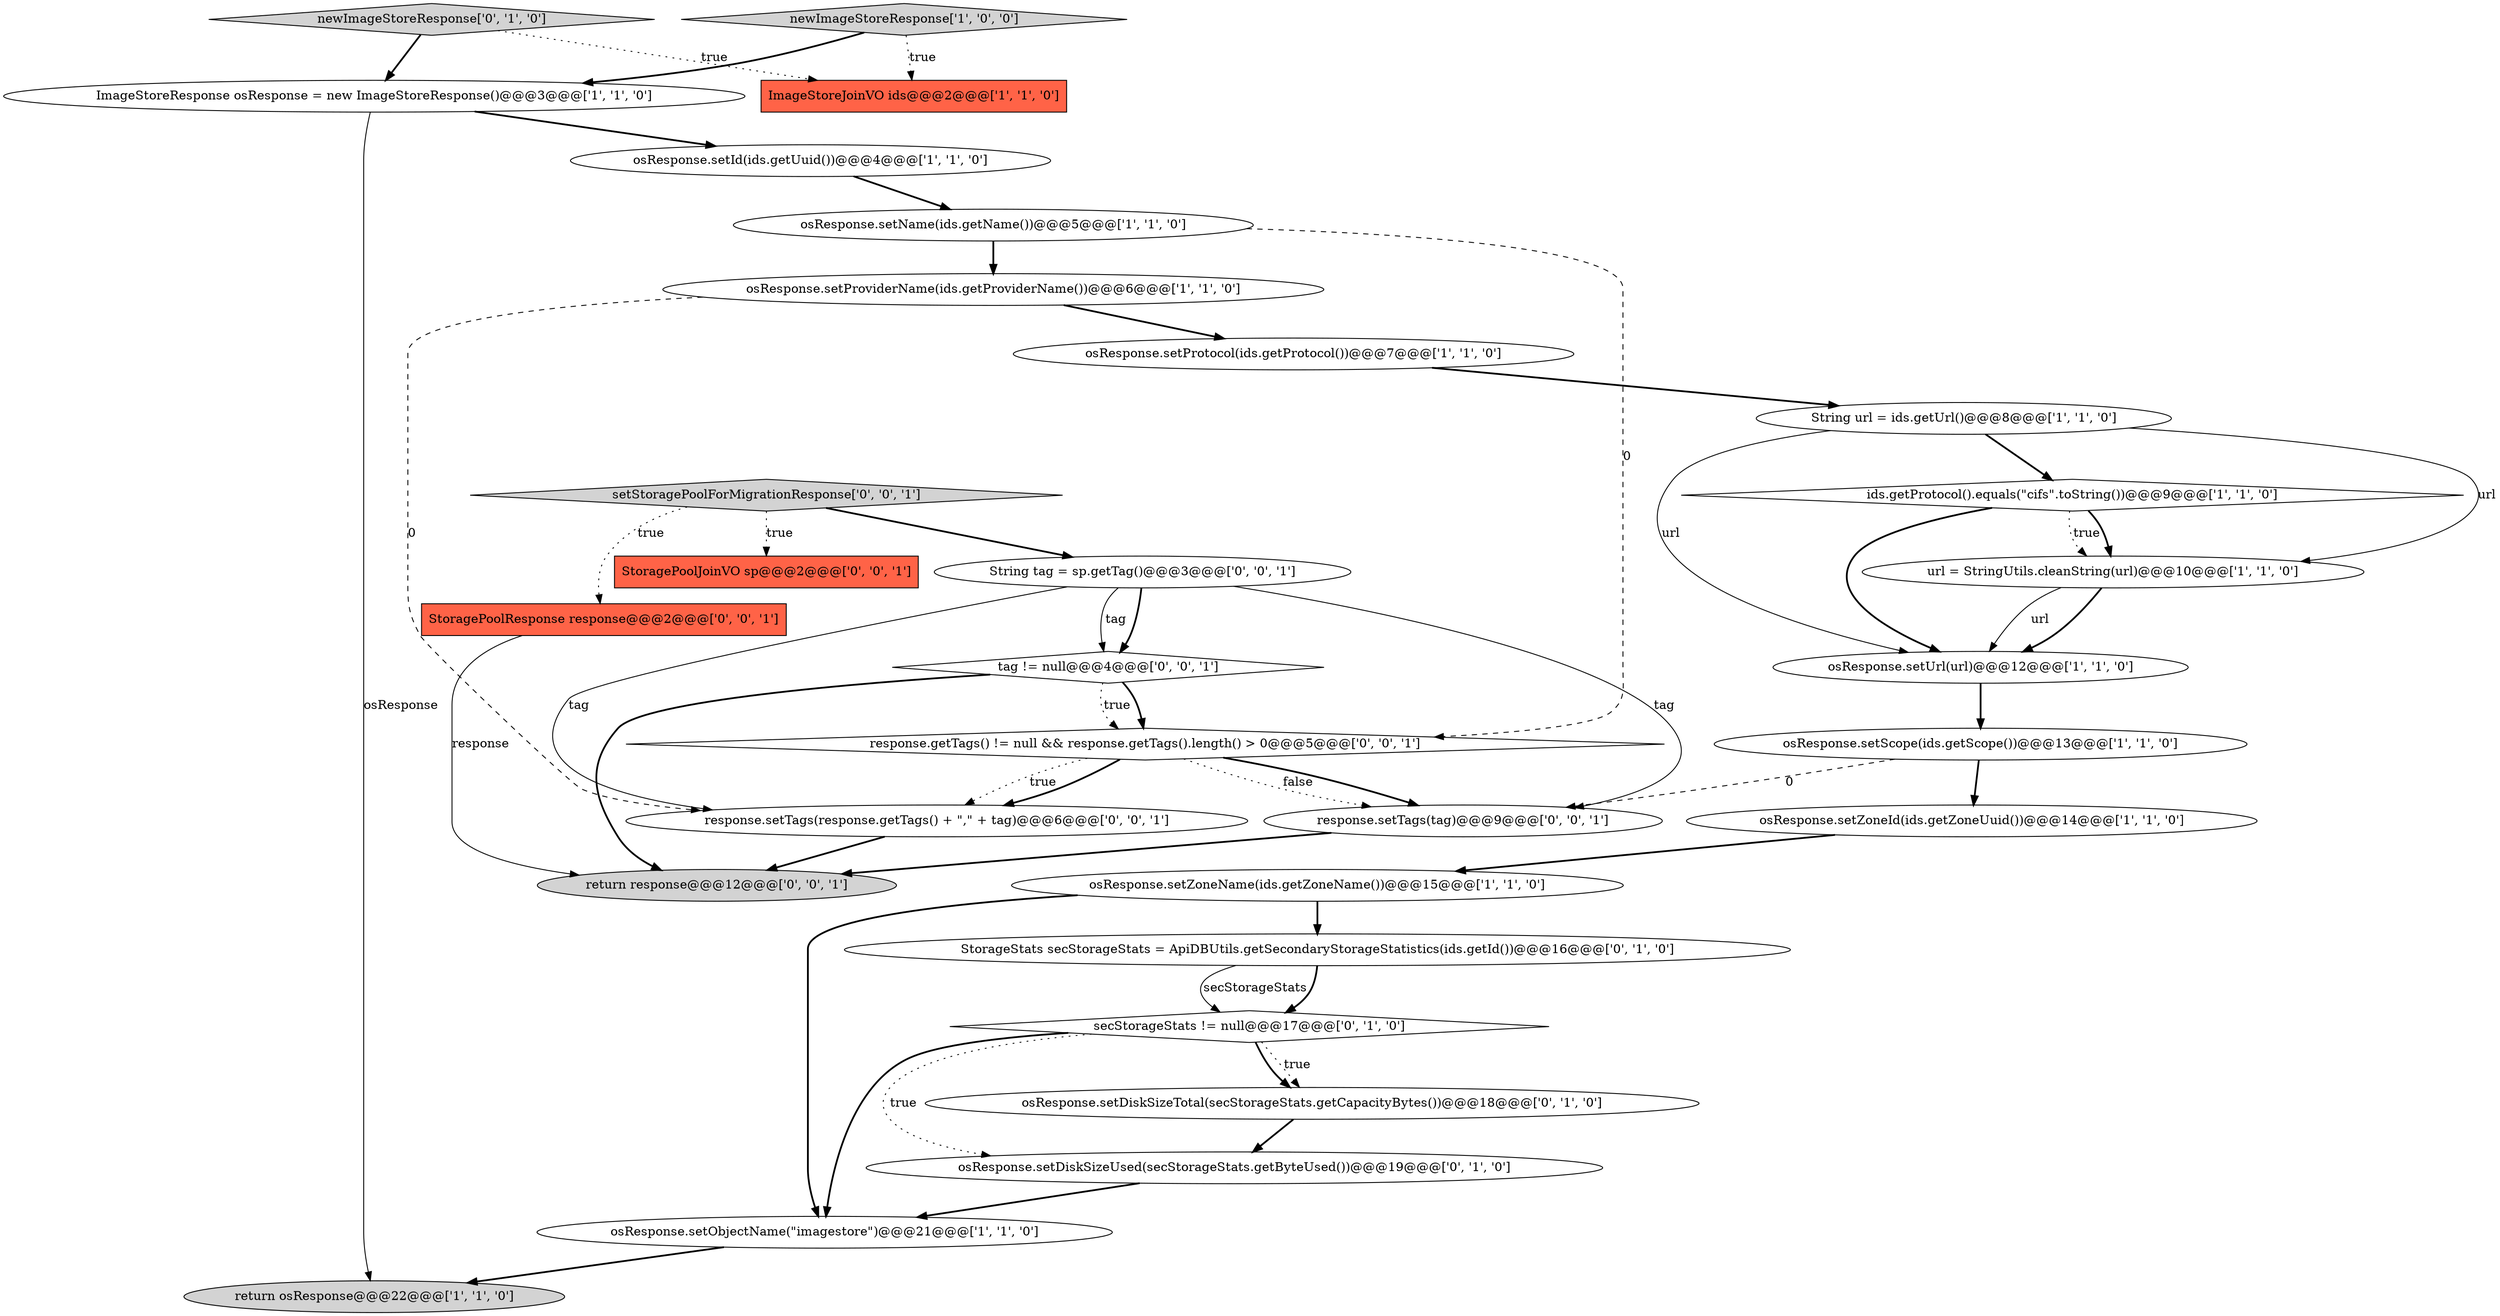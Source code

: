 digraph {
17 [style = filled, label = "newImageStoreResponse['0', '1', '0']", fillcolor = lightgray, shape = diamond image = "AAA0AAABBB2BBB"];
26 [style = filled, label = "StoragePoolJoinVO sp@@@2@@@['0', '0', '1']", fillcolor = tomato, shape = box image = "AAA0AAABBB3BBB"];
23 [style = filled, label = "response.setTags(response.getTags() + \",\" + tag)@@@6@@@['0', '0', '1']", fillcolor = white, shape = ellipse image = "AAA0AAABBB3BBB"];
3 [style = filled, label = "ImageStoreResponse osResponse = new ImageStoreResponse()@@@3@@@['1', '1', '0']", fillcolor = white, shape = ellipse image = "AAA0AAABBB1BBB"];
21 [style = filled, label = "setStoragePoolForMigrationResponse['0', '0', '1']", fillcolor = lightgray, shape = diamond image = "AAA0AAABBB3BBB"];
27 [style = filled, label = "String tag = sp.getTag()@@@3@@@['0', '0', '1']", fillcolor = white, shape = ellipse image = "AAA0AAABBB3BBB"];
28 [style = filled, label = "tag != null@@@4@@@['0', '0', '1']", fillcolor = white, shape = diamond image = "AAA0AAABBB3BBB"];
16 [style = filled, label = "secStorageStats != null@@@17@@@['0', '1', '0']", fillcolor = white, shape = diamond image = "AAA1AAABBB2BBB"];
25 [style = filled, label = "response.setTags(tag)@@@9@@@['0', '0', '1']", fillcolor = white, shape = ellipse image = "AAA0AAABBB3BBB"];
11 [style = filled, label = "osResponse.setObjectName(\"imagestore\")@@@21@@@['1', '1', '0']", fillcolor = white, shape = ellipse image = "AAA0AAABBB1BBB"];
12 [style = filled, label = "newImageStoreResponse['1', '0', '0']", fillcolor = lightgray, shape = diamond image = "AAA0AAABBB1BBB"];
14 [style = filled, label = "osResponse.setName(ids.getName())@@@5@@@['1', '1', '0']", fillcolor = white, shape = ellipse image = "AAA0AAABBB1BBB"];
6 [style = filled, label = "ids.getProtocol().equals(\"cifs\".toString())@@@9@@@['1', '1', '0']", fillcolor = white, shape = diamond image = "AAA0AAABBB1BBB"];
29 [style = filled, label = "return response@@@12@@@['0', '0', '1']", fillcolor = lightgray, shape = ellipse image = "AAA0AAABBB3BBB"];
15 [style = filled, label = "return osResponse@@@22@@@['1', '1', '0']", fillcolor = lightgray, shape = ellipse image = "AAA0AAABBB1BBB"];
8 [style = filled, label = "osResponse.setUrl(url)@@@12@@@['1', '1', '0']", fillcolor = white, shape = ellipse image = "AAA0AAABBB1BBB"];
2 [style = filled, label = "osResponse.setZoneName(ids.getZoneName())@@@15@@@['1', '1', '0']", fillcolor = white, shape = ellipse image = "AAA0AAABBB1BBB"];
1 [style = filled, label = "url = StringUtils.cleanString(url)@@@10@@@['1', '1', '0']", fillcolor = white, shape = ellipse image = "AAA0AAABBB1BBB"];
5 [style = filled, label = "osResponse.setId(ids.getUuid())@@@4@@@['1', '1', '0']", fillcolor = white, shape = ellipse image = "AAA0AAABBB1BBB"];
4 [style = filled, label = "osResponse.setProviderName(ids.getProviderName())@@@6@@@['1', '1', '0']", fillcolor = white, shape = ellipse image = "AAA0AAABBB1BBB"];
24 [style = filled, label = "StoragePoolResponse response@@@2@@@['0', '0', '1']", fillcolor = tomato, shape = box image = "AAA0AAABBB3BBB"];
19 [style = filled, label = "StorageStats secStorageStats = ApiDBUtils.getSecondaryStorageStatistics(ids.getId())@@@16@@@['0', '1', '0']", fillcolor = white, shape = ellipse image = "AAA1AAABBB2BBB"];
13 [style = filled, label = "osResponse.setScope(ids.getScope())@@@13@@@['1', '1', '0']", fillcolor = white, shape = ellipse image = "AAA0AAABBB1BBB"];
9 [style = filled, label = "String url = ids.getUrl()@@@8@@@['1', '1', '0']", fillcolor = white, shape = ellipse image = "AAA0AAABBB1BBB"];
22 [style = filled, label = "response.getTags() != null && response.getTags().length() > 0@@@5@@@['0', '0', '1']", fillcolor = white, shape = diamond image = "AAA0AAABBB3BBB"];
7 [style = filled, label = "osResponse.setProtocol(ids.getProtocol())@@@7@@@['1', '1', '0']", fillcolor = white, shape = ellipse image = "AAA0AAABBB1BBB"];
0 [style = filled, label = "ImageStoreJoinVO ids@@@2@@@['1', '1', '0']", fillcolor = tomato, shape = box image = "AAA0AAABBB1BBB"];
18 [style = filled, label = "osResponse.setDiskSizeUsed(secStorageStats.getByteUsed())@@@19@@@['0', '1', '0']", fillcolor = white, shape = ellipse image = "AAA1AAABBB2BBB"];
20 [style = filled, label = "osResponse.setDiskSizeTotal(secStorageStats.getCapacityBytes())@@@18@@@['0', '1', '0']", fillcolor = white, shape = ellipse image = "AAA1AAABBB2BBB"];
10 [style = filled, label = "osResponse.setZoneId(ids.getZoneUuid())@@@14@@@['1', '1', '0']", fillcolor = white, shape = ellipse image = "AAA0AAABBB1BBB"];
5->14 [style = bold, label=""];
22->23 [style = dotted, label="true"];
25->29 [style = bold, label=""];
16->20 [style = dotted, label="true"];
4->23 [style = dashed, label="0"];
4->7 [style = bold, label=""];
10->2 [style = bold, label=""];
17->0 [style = dotted, label="true"];
9->8 [style = solid, label="url"];
27->28 [style = bold, label=""];
2->11 [style = bold, label=""];
7->9 [style = bold, label=""];
20->18 [style = bold, label=""];
19->16 [style = solid, label="secStorageStats"];
12->0 [style = dotted, label="true"];
1->8 [style = bold, label=""];
16->18 [style = dotted, label="true"];
22->25 [style = dotted, label="false"];
21->24 [style = dotted, label="true"];
6->1 [style = dotted, label="true"];
27->23 [style = solid, label="tag"];
11->15 [style = bold, label=""];
17->3 [style = bold, label=""];
6->8 [style = bold, label=""];
3->5 [style = bold, label=""];
3->15 [style = solid, label="osResponse"];
9->6 [style = bold, label=""];
19->16 [style = bold, label=""];
28->22 [style = bold, label=""];
21->26 [style = dotted, label="true"];
2->19 [style = bold, label=""];
24->29 [style = solid, label="response"];
1->8 [style = solid, label="url"];
13->25 [style = dashed, label="0"];
22->25 [style = bold, label=""];
12->3 [style = bold, label=""];
27->28 [style = solid, label="tag"];
8->13 [style = bold, label=""];
14->22 [style = dashed, label="0"];
21->27 [style = bold, label=""];
16->20 [style = bold, label=""];
9->1 [style = solid, label="url"];
27->25 [style = solid, label="tag"];
22->23 [style = bold, label=""];
14->4 [style = bold, label=""];
13->10 [style = bold, label=""];
28->22 [style = dotted, label="true"];
16->11 [style = bold, label=""];
6->1 [style = bold, label=""];
18->11 [style = bold, label=""];
28->29 [style = bold, label=""];
23->29 [style = bold, label=""];
}
